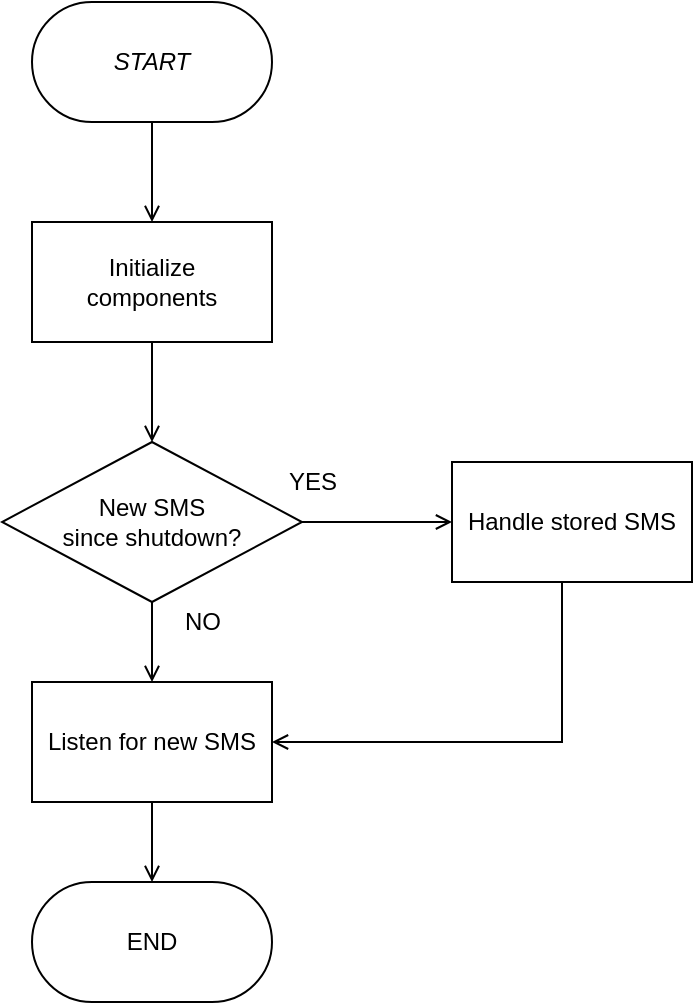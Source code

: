<mxfile version="13.0.3" type="device" pages="2"><diagram id="t2SoIWRM79ZkpDuz5LRH" name="Page-1"><mxGraphModel dx="1422" dy="822" grid="1" gridSize="10" guides="1" tooltips="1" connect="1" arrows="1" fold="1" page="1" pageScale="1" pageWidth="827" pageHeight="1169" math="0" shadow="0"><root><mxCell id="0"/><mxCell id="1" parent="0"/><mxCell id="SwYb8H9Q9ACyeYJjZjuk-16" style="edgeStyle=orthogonalEdgeStyle;rounded=0;orthogonalLoop=1;jettySize=auto;html=1;endArrow=open;endFill=0;" edge="1" parent="1" source="SwYb8H9Q9ACyeYJjZjuk-3" target="SwYb8H9Q9ACyeYJjZjuk-6"><mxGeometry relative="1" as="geometry"/></mxCell><mxCell id="SwYb8H9Q9ACyeYJjZjuk-3" value="Listen for new SMS" style="rounded=1;whiteSpace=wrap;html=1;arcSize=0;" vertex="1" parent="1"><mxGeometry x="135" y="520" width="120" height="60" as="geometry"/></mxCell><mxCell id="SwYb8H9Q9ACyeYJjZjuk-6" value="END" style="rounded=1;whiteSpace=wrap;html=1;arcSize=50;" vertex="1" parent="1"><mxGeometry x="135" y="620" width="120" height="60" as="geometry"/></mxCell><mxCell id="SwYb8H9Q9ACyeYJjZjuk-11" style="edgeStyle=orthogonalEdgeStyle;rounded=0;orthogonalLoop=1;jettySize=auto;html=1;endArrow=open;endFill=0;" edge="1" parent="1" source="SwYb8H9Q9ACyeYJjZjuk-8" target="SwYb8H9Q9ACyeYJjZjuk-10"><mxGeometry relative="1" as="geometry"/></mxCell><mxCell id="SwYb8H9Q9ACyeYJjZjuk-8" value="&lt;i&gt;START&lt;/i&gt;" style="rounded=1;whiteSpace=wrap;html=1;arcSize=50;" vertex="1" parent="1"><mxGeometry x="135" y="180" width="120" height="60" as="geometry"/></mxCell><mxCell id="SwYb8H9Q9ACyeYJjZjuk-13" style="edgeStyle=orthogonalEdgeStyle;rounded=0;orthogonalLoop=1;jettySize=auto;html=1;endArrow=open;endFill=0;" edge="1" parent="1" source="SwYb8H9Q9ACyeYJjZjuk-10" target="SwYb8H9Q9ACyeYJjZjuk-12"><mxGeometry relative="1" as="geometry"/></mxCell><mxCell id="SwYb8H9Q9ACyeYJjZjuk-10" value="Initialize&lt;br&gt;components" style="rounded=1;whiteSpace=wrap;html=1;arcSize=0;" vertex="1" parent="1"><mxGeometry x="135" y="290" width="120" height="60" as="geometry"/></mxCell><mxCell id="SwYb8H9Q9ACyeYJjZjuk-15" style="edgeStyle=orthogonalEdgeStyle;rounded=0;orthogonalLoop=1;jettySize=auto;html=1;endArrow=open;endFill=0;" edge="1" parent="1" source="SwYb8H9Q9ACyeYJjZjuk-12" target="SwYb8H9Q9ACyeYJjZjuk-3"><mxGeometry relative="1" as="geometry"/></mxCell><mxCell id="SwYb8H9Q9ACyeYJjZjuk-17" style="edgeStyle=orthogonalEdgeStyle;rounded=0;orthogonalLoop=1;jettySize=auto;html=1;endArrow=open;endFill=0;" edge="1" parent="1" source="SwYb8H9Q9ACyeYJjZjuk-12"><mxGeometry relative="1" as="geometry"><mxPoint x="345" y="440" as="targetPoint"/></mxGeometry></mxCell><mxCell id="SwYb8H9Q9ACyeYJjZjuk-12" value="New SMS&lt;br&gt;since shutdown?" style="rhombus;whiteSpace=wrap;html=1;" vertex="1" parent="1"><mxGeometry x="120" y="400" width="150" height="80" as="geometry"/></mxCell><mxCell id="SwYb8H9Q9ACyeYJjZjuk-14" value="NO" style="text;html=1;align=center;verticalAlign=middle;resizable=0;points=[];autosize=1;" vertex="1" parent="1"><mxGeometry x="205" y="480" width="30" height="20" as="geometry"/></mxCell><mxCell id="SwYb8H9Q9ACyeYJjZjuk-19" style="edgeStyle=orthogonalEdgeStyle;rounded=0;orthogonalLoop=1;jettySize=auto;html=1;entryX=1;entryY=0.5;entryDx=0;entryDy=0;endArrow=open;endFill=0;" edge="1" parent="1" source="SwYb8H9Q9ACyeYJjZjuk-18" target="SwYb8H9Q9ACyeYJjZjuk-3"><mxGeometry relative="1" as="geometry"><Array as="points"><mxPoint x="400" y="550"/></Array></mxGeometry></mxCell><mxCell id="SwYb8H9Q9ACyeYJjZjuk-18" value="Handle stored SMS" style="rounded=1;whiteSpace=wrap;html=1;arcSize=0;" vertex="1" parent="1"><mxGeometry x="345" y="410" width="120" height="60" as="geometry"/></mxCell><mxCell id="SwYb8H9Q9ACyeYJjZjuk-21" value="YES" style="text;html=1;align=center;verticalAlign=middle;resizable=0;points=[];autosize=1;" vertex="1" parent="1"><mxGeometry x="255" y="410" width="40" height="20" as="geometry"/></mxCell></root></mxGraphModel></diagram><diagram id="8-LgqG3yTg60NVNHG03z" name="Page-2"><mxGraphModel dx="1422" dy="822" grid="1" gridSize="10" guides="1" tooltips="1" connect="1" arrows="1" fold="1" page="1" pageScale="1" pageWidth="827" pageHeight="1169" math="0" shadow="0"><root><mxCell id="xF_GRYgrp24DpXlGvS3z-0"/><mxCell id="xF_GRYgrp24DpXlGvS3z-1" parent="xF_GRYgrp24DpXlGvS3z-0"/><mxCell id="ndAGNm4rbNVSylzjYnhY-1" style="edgeStyle=orthogonalEdgeStyle;rounded=0;orthogonalLoop=1;jettySize=auto;html=1;endArrow=open;endFill=0;" edge="1" parent="xF_GRYgrp24DpXlGvS3z-1" source="xF_GRYgrp24DpXlGvS3z-2" target="ndAGNm4rbNVSylzjYnhY-0"><mxGeometry relative="1" as="geometry"/></mxCell><mxCell id="xF_GRYgrp24DpXlGvS3z-2" value="&lt;i&gt;START&lt;/i&gt;" style="rounded=1;whiteSpace=wrap;html=1;arcSize=50;" vertex="1" parent="xF_GRYgrp24DpXlGvS3z-1"><mxGeometry x="200" y="60" width="120" height="60" as="geometry"/></mxCell><mxCell id="IM04SG7NWRVRvf72Asdk-2" style="edgeStyle=orthogonalEdgeStyle;rounded=0;orthogonalLoop=1;jettySize=auto;html=1;entryX=0.5;entryY=0;entryDx=0;entryDy=0;endArrow=open;endFill=0;" edge="1" parent="xF_GRYgrp24DpXlGvS3z-1" source="mTey0za5-8-K-QSbm7mk-0" target="IM04SG7NWRVRvf72Asdk-0"><mxGeometry relative="1" as="geometry"/></mxCell><mxCell id="mTey0za5-8-K-QSbm7mk-0" value="Send SMS-&lt;br&gt;command" style="shape=parallelogram;perimeter=parallelogramPerimeter;whiteSpace=wrap;html=1;" vertex="1" parent="xF_GRYgrp24DpXlGvS3z-1"><mxGeometry x="200" y="250" width="120" height="60" as="geometry"/></mxCell><mxCell id="kFwbBtJGUhnmmcUvqZkX-0" value="&lt;i&gt;END&lt;/i&gt;" style="rounded=1;whiteSpace=wrap;html=1;arcSize=50;" vertex="1" parent="xF_GRYgrp24DpXlGvS3z-1"><mxGeometry x="200" y="580" width="120" height="60" as="geometry"/></mxCell><mxCell id="ndAGNm4rbNVSylzjYnhY-2" style="edgeStyle=orthogonalEdgeStyle;rounded=0;orthogonalLoop=1;jettySize=auto;html=1;endArrow=open;endFill=0;" edge="1" parent="xF_GRYgrp24DpXlGvS3z-1" source="ndAGNm4rbNVSylzjYnhY-0" target="mTey0za5-8-K-QSbm7mk-0"><mxGeometry relative="1" as="geometry"/></mxCell><mxCell id="ndAGNm4rbNVSylzjYnhY-0" value="Listen for new SMS" style="rounded=1;whiteSpace=wrap;html=1;arcSize=0;" vertex="1" parent="xF_GRYgrp24DpXlGvS3z-1"><mxGeometry x="200" y="160" width="120" height="60" as="geometry"/></mxCell><mxCell id="g31m1RAmuiurlUlx6_l6-3" style="edgeStyle=orthogonalEdgeStyle;rounded=0;orthogonalLoop=1;jettySize=auto;html=1;endArrow=open;endFill=0;" edge="1" parent="xF_GRYgrp24DpXlGvS3z-1" source="IM04SG7NWRVRvf72Asdk-0" target="g31m1RAmuiurlUlx6_l6-0"><mxGeometry relative="1" as="geometry"/></mxCell><mxCell id="IM04SG7NWRVRvf72Asdk-0" value="Handle received SMS" style="rounded=1;whiteSpace=wrap;html=1;arcSize=0;" vertex="1" parent="xF_GRYgrp24DpXlGvS3z-1"><mxGeometry x="200" y="360" width="120" height="60" as="geometry"/></mxCell><mxCell id="g31m1RAmuiurlUlx6_l6-1" style="edgeStyle=orthogonalEdgeStyle;rounded=0;orthogonalLoop=1;jettySize=auto;html=1;endArrow=open;endFill=0;" edge="1" parent="xF_GRYgrp24DpXlGvS3z-1" source="g31m1RAmuiurlUlx6_l6-0" target="ndAGNm4rbNVSylzjYnhY-0"><mxGeometry relative="1" as="geometry"><Array as="points"><mxPoint x="480" y="500"/><mxPoint x="480" y="190"/></Array></mxGeometry></mxCell><mxCell id="g31m1RAmuiurlUlx6_l6-2" style="edgeStyle=orthogonalEdgeStyle;rounded=0;orthogonalLoop=1;jettySize=auto;html=1;endArrow=open;endFill=0;" edge="1" parent="xF_GRYgrp24DpXlGvS3z-1" source="g31m1RAmuiurlUlx6_l6-0" target="kFwbBtJGUhnmmcUvqZkX-0"><mxGeometry relative="1" as="geometry"/></mxCell><mxCell id="g31m1RAmuiurlUlx6_l6-0" value="Shutdown?" style="rhombus;whiteSpace=wrap;html=1;" vertex="1" parent="xF_GRYgrp24DpXlGvS3z-1"><mxGeometry x="185" y="460" width="150" height="80" as="geometry"/></mxCell><mxCell id="g31m1RAmuiurlUlx6_l6-4" value="YES" style="text;html=1;align=center;verticalAlign=middle;resizable=0;points=[];autosize=1;" vertex="1" parent="xF_GRYgrp24DpXlGvS3z-1"><mxGeometry x="270" y="540" width="40" height="20" as="geometry"/></mxCell><mxCell id="g31m1RAmuiurlUlx6_l6-5" value="NO" style="text;html=1;align=center;verticalAlign=middle;resizable=0;points=[];autosize=1;" vertex="1" parent="xF_GRYgrp24DpXlGvS3z-1"><mxGeometry x="335" y="470" width="30" height="20" as="geometry"/></mxCell></root></mxGraphModel></diagram></mxfile>